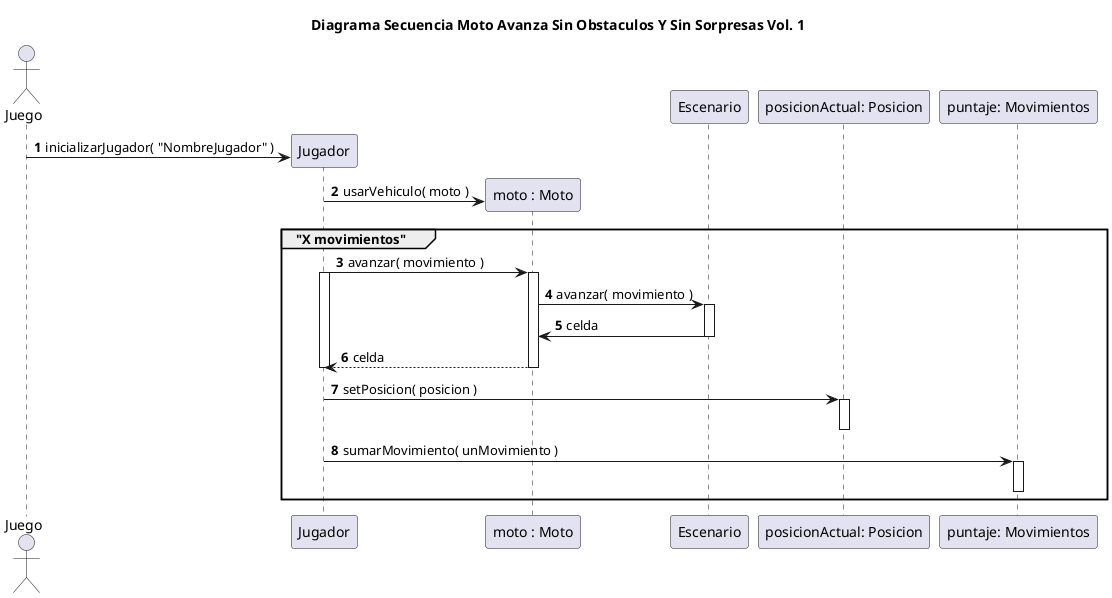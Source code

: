@startuml
' Primer acercamiento al diagrama de secuencia de la
' primer entrega.

'Problema que se nos presento:
'Todo anda bien porque es el caso feliz...
' - ¿Que pasa si hay un obstaculo/sorpresa?
' - ¿Quien se entera?
' Los obstaculos y la sorpresa modifican los movimientos o vehiculo
'del jugador dependiendo del vehiculo o sorpresa que toque.
title Diagrama Secuencia Moto Avanza Sin Obstaculos Y Sin Sorpresas Vol. 1
autonumber

actor Juego

create Jugador
'¿Hace falta, para este diagrama en particular, comunicar
' como se inicializa el jugador?
Juego -> Jugador: inicializarJugador( "NombreJugador" )
create "moto : Moto"

'¿De donde sacamos que vehiculo usar?

Jugador -> "moto : Moto": usarVehiculo( moto )

'Para cada movimiento hecho por el jugador...
group "X movimientos"
    Jugador -> "moto : Moto": avanzar( movimiento )
    activate Jugador
    activate "moto : Moto"
    "moto : Moto" -> Escenario++: avanzar( movimiento )
    Escenario -> "moto : Moto": celda
    deactivate Escenario
    "moto : Moto" --> Jugador: celda
    deactivate "moto : Moto"
    deactivate Jugador

    Jugador -> "posicionActual: Posicion"++: setPosicion( posicion )
    deactivate "posicionActual: Posicion"
    Jugador -> "puntaje: Movimientos"++: sumarMovimiento( unMovimiento )
    deactivate "puntaje: Movimientos"
end
@enduml